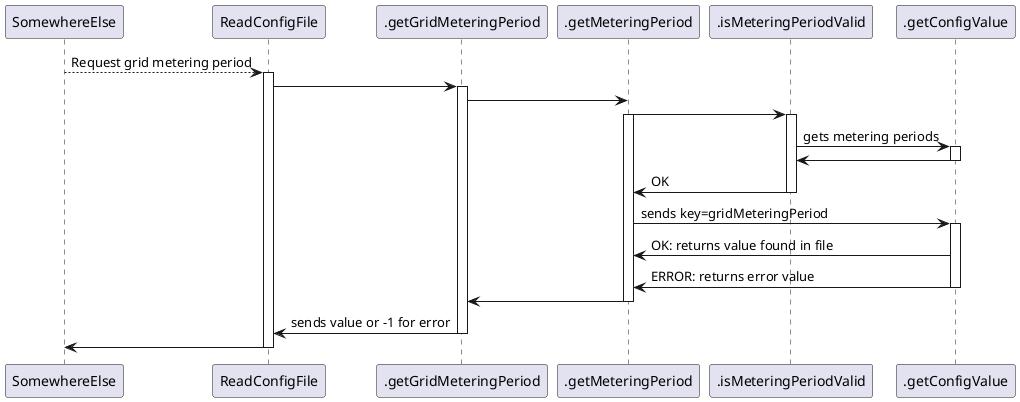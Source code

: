 @startuml
SomewhereElse--> ReadConfigFile: Request grid metering period
activate ReadConfigFile
ReadConfigFile -> .getGridMeteringPeriod
activate .getGridMeteringPeriod
.getGridMeteringPeriod -> .getMeteringPeriod


.getMeteringPeriod -> .isMeteringPeriodValid
activate .getMeteringPeriod
activate .isMeteringPeriodValid
.isMeteringPeriodValid -> .getConfigValue: gets metering periods
activate .getConfigValue
.getConfigValue -> .isMeteringPeriodValid
deactivate .getConfigValue
.isMeteringPeriodValid -> .getMeteringPeriod : OK
deactivate .isMeteringPeriodValid


.getMeteringPeriod -> .getConfigValue: sends key=gridMeteringPeriod
activate .getConfigValue
.getConfigValue -> .getMeteringPeriod: OK: returns value found in file
.getConfigValue -> .getMeteringPeriod: ERROR: returns error value
deactivate .getConfigValue
.getMeteringPeriod -> .getGridMeteringPeriod
deactivate .getMeteringPeriod
.getGridMeteringPeriod -> ReadConfigFile : sends value or -1 for error
deactivate .getGridMeteringPeriod
ReadConfigFile -> SomewhereElse
deactivate ReadConfigFile
@enduml

